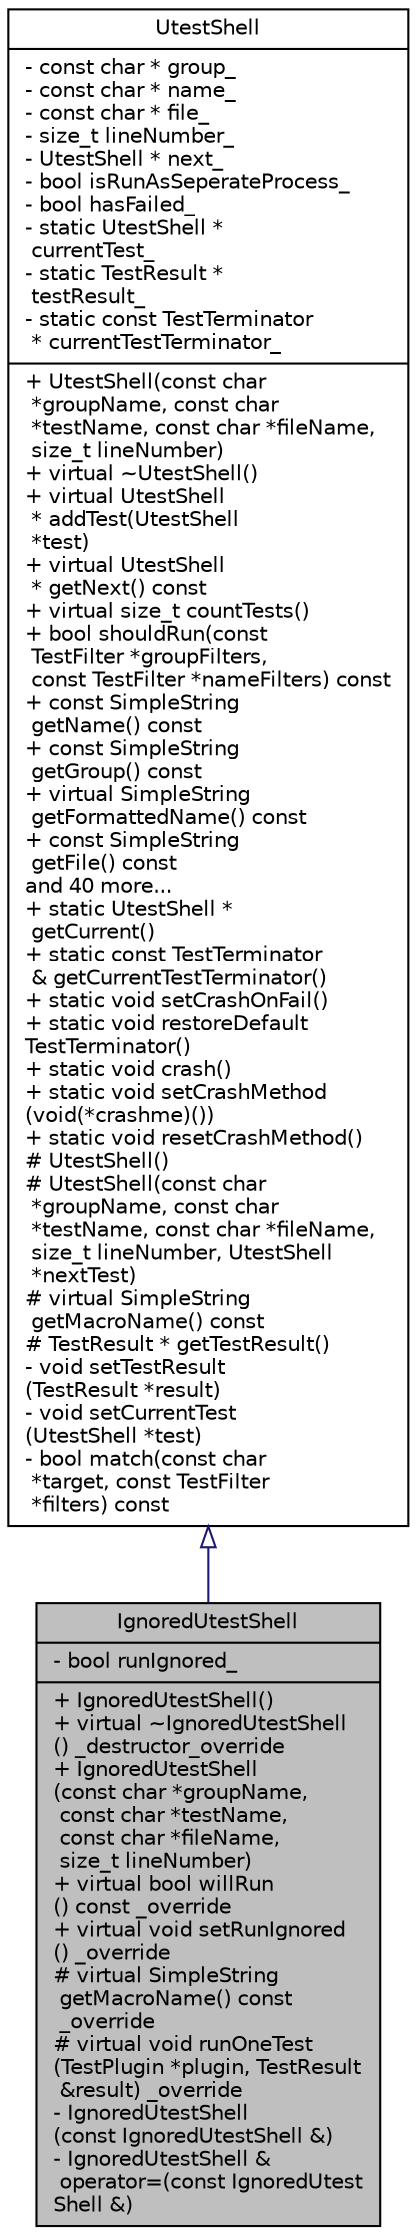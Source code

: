 digraph "IgnoredUtestShell"
{
 // LATEX_PDF_SIZE
  edge [fontname="Helvetica",fontsize="10",labelfontname="Helvetica",labelfontsize="10"];
  node [fontname="Helvetica",fontsize="10",shape=record];
  Node1 [label="{IgnoredUtestShell\n|- bool runIgnored_\l|+  IgnoredUtestShell()\l+ virtual ~IgnoredUtestShell\l() _destructor_override\l+  IgnoredUtestShell\l(const char *groupName,\l const char *testName,\l const char *fileName,\l size_t lineNumber)\l+ virtual bool willRun\l() const _override\l+ virtual void setRunIgnored\l() _override\l# virtual SimpleString\l getMacroName() const\l _override\l# virtual void runOneTest\l(TestPlugin *plugin, TestResult\l &result) _override\l-  IgnoredUtestShell\l(const IgnoredUtestShell &)\l- IgnoredUtestShell &\l operator=(const IgnoredUtest\lShell &)\l}",height=0.2,width=0.4,color="black", fillcolor="grey75", style="filled", fontcolor="black",tooltip=" "];
  Node2 -> Node1 [dir="back",color="midnightblue",fontsize="10",style="solid",arrowtail="onormal",fontname="Helvetica"];
  Node2 [label="{UtestShell\n|- const char * group_\l- const char * name_\l- const char * file_\l- size_t lineNumber_\l- UtestShell * next_\l- bool isRunAsSeperateProcess_\l- bool hasFailed_\l- static UtestShell *\l currentTest_\l- static TestResult *\l testResult_\l- static const TestTerminator\l * currentTestTerminator_\l|+  UtestShell(const char\l *groupName, const char\l *testName, const char *fileName,\l size_t lineNumber)\l+ virtual ~UtestShell()\l+ virtual UtestShell\l * addTest(UtestShell\l *test)\l+ virtual UtestShell\l * getNext() const\l+ virtual size_t countTests()\l+ bool shouldRun(const\l TestFilter *groupFilters,\l const TestFilter *nameFilters) const\l+ const SimpleString\l getName() const\l+ const SimpleString\l getGroup() const\l+ virtual SimpleString\l getFormattedName() const\l+ const SimpleString\l getFile() const\land 40 more...\l+ static UtestShell *\l getCurrent()\l+ static const TestTerminator\l & getCurrentTestTerminator()\l+ static void setCrashOnFail()\l+ static void restoreDefault\lTestTerminator()\l+ static void crash()\l+ static void setCrashMethod\l(void(*crashme)())\l+ static void resetCrashMethod()\l#  UtestShell()\l#  UtestShell(const char\l *groupName, const char\l *testName, const char *fileName,\l size_t lineNumber, UtestShell\l *nextTest)\l# virtual SimpleString\l getMacroName() const\l# TestResult * getTestResult()\l- void setTestResult\l(TestResult *result)\l- void setCurrentTest\l(UtestShell *test)\l- bool match(const char\l *target, const TestFilter\l *filters) const\l}",height=0.2,width=0.4,color="black", fillcolor="white", style="filled",URL="$classUtestShell.html",tooltip=" "];
}
